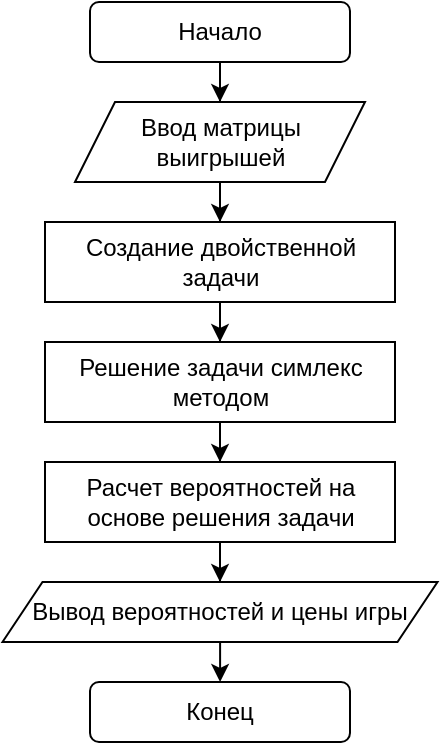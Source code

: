 <mxfile version="13.9.2" type="device"><diagram id="CiKXdzpExYf6AQv8yQZc" name="Page-1"><mxGraphModel dx="1038" dy="580" grid="1" gridSize="10" guides="1" tooltips="1" connect="1" arrows="1" fold="1" page="1" pageScale="1" pageWidth="827" pageHeight="1169" math="0" shadow="0"><root><mxCell id="0"/><mxCell id="1" parent="0"/><mxCell id="G1rCe_Gw7F8kLQglJHDW-11" style="edgeStyle=orthogonalEdgeStyle;rounded=0;orthogonalLoop=1;jettySize=auto;html=1;" edge="1" parent="1" source="G1rCe_Gw7F8kLQglJHDW-1" target="G1rCe_Gw7F8kLQglJHDW-4"><mxGeometry relative="1" as="geometry"/></mxCell><mxCell id="G1rCe_Gw7F8kLQglJHDW-1" value="Начало" style="rounded=1;whiteSpace=wrap;html=1;" vertex="1" parent="1"><mxGeometry x="310" y="80" width="130" height="30" as="geometry"/></mxCell><mxCell id="G1rCe_Gw7F8kLQglJHDW-2" value="Конец" style="rounded=1;whiteSpace=wrap;html=1;" vertex="1" parent="1"><mxGeometry x="310" y="420" width="130" height="30" as="geometry"/></mxCell><mxCell id="G1rCe_Gw7F8kLQglJHDW-13" style="edgeStyle=orthogonalEdgeStyle;rounded=0;orthogonalLoop=1;jettySize=auto;html=1;" edge="1" parent="1" source="G1rCe_Gw7F8kLQglJHDW-4" target="G1rCe_Gw7F8kLQglJHDW-6"><mxGeometry relative="1" as="geometry"/></mxCell><mxCell id="G1rCe_Gw7F8kLQglJHDW-4" value="Ввод матрицы выигрышей" style="shape=parallelogram;perimeter=parallelogramPerimeter;whiteSpace=wrap;html=1;fixedSize=1;" vertex="1" parent="1"><mxGeometry x="302.5" y="130" width="145" height="40" as="geometry"/></mxCell><mxCell id="G1rCe_Gw7F8kLQglJHDW-14" style="edgeStyle=orthogonalEdgeStyle;rounded=0;orthogonalLoop=1;jettySize=auto;html=1;" edge="1" parent="1" source="G1rCe_Gw7F8kLQglJHDW-6" target="G1rCe_Gw7F8kLQglJHDW-7"><mxGeometry relative="1" as="geometry"/></mxCell><mxCell id="G1rCe_Gw7F8kLQglJHDW-6" value="Создание двойственной задачи" style="rounded=0;whiteSpace=wrap;html=1;" vertex="1" parent="1"><mxGeometry x="287.5" y="190" width="175" height="40" as="geometry"/></mxCell><mxCell id="G1rCe_Gw7F8kLQglJHDW-16" style="edgeStyle=orthogonalEdgeStyle;rounded=0;orthogonalLoop=1;jettySize=auto;html=1;entryX=0.5;entryY=0;entryDx=0;entryDy=0;" edge="1" parent="1" source="G1rCe_Gw7F8kLQglJHDW-7" target="G1rCe_Gw7F8kLQglJHDW-8"><mxGeometry relative="1" as="geometry"/></mxCell><mxCell id="G1rCe_Gw7F8kLQglJHDW-7" value="Решение задачи симлекс методом" style="rounded=0;whiteSpace=wrap;html=1;" vertex="1" parent="1"><mxGeometry x="287.5" y="250" width="175" height="40" as="geometry"/></mxCell><mxCell id="G1rCe_Gw7F8kLQglJHDW-17" style="edgeStyle=orthogonalEdgeStyle;rounded=0;orthogonalLoop=1;jettySize=auto;html=1;entryX=0.5;entryY=0;entryDx=0;entryDy=0;" edge="1" parent="1" source="G1rCe_Gw7F8kLQglJHDW-8" target="G1rCe_Gw7F8kLQglJHDW-10"><mxGeometry relative="1" as="geometry"/></mxCell><mxCell id="G1rCe_Gw7F8kLQglJHDW-8" value="Расчет вероятностей на основе решения задачи" style="rounded=0;whiteSpace=wrap;html=1;" vertex="1" parent="1"><mxGeometry x="287.5" y="310" width="175" height="40" as="geometry"/></mxCell><mxCell id="G1rCe_Gw7F8kLQglJHDW-18" style="edgeStyle=orthogonalEdgeStyle;rounded=0;orthogonalLoop=1;jettySize=auto;html=1;" edge="1" parent="1" source="G1rCe_Gw7F8kLQglJHDW-10" target="G1rCe_Gw7F8kLQglJHDW-2"><mxGeometry relative="1" as="geometry"/></mxCell><mxCell id="G1rCe_Gw7F8kLQglJHDW-10" value="Вывод вероятностей и цены игры" style="shape=parallelogram;perimeter=parallelogramPerimeter;whiteSpace=wrap;html=1;fixedSize=1;" vertex="1" parent="1"><mxGeometry x="266.25" y="370" width="217.5" height="30" as="geometry"/></mxCell></root></mxGraphModel></diagram></mxfile>